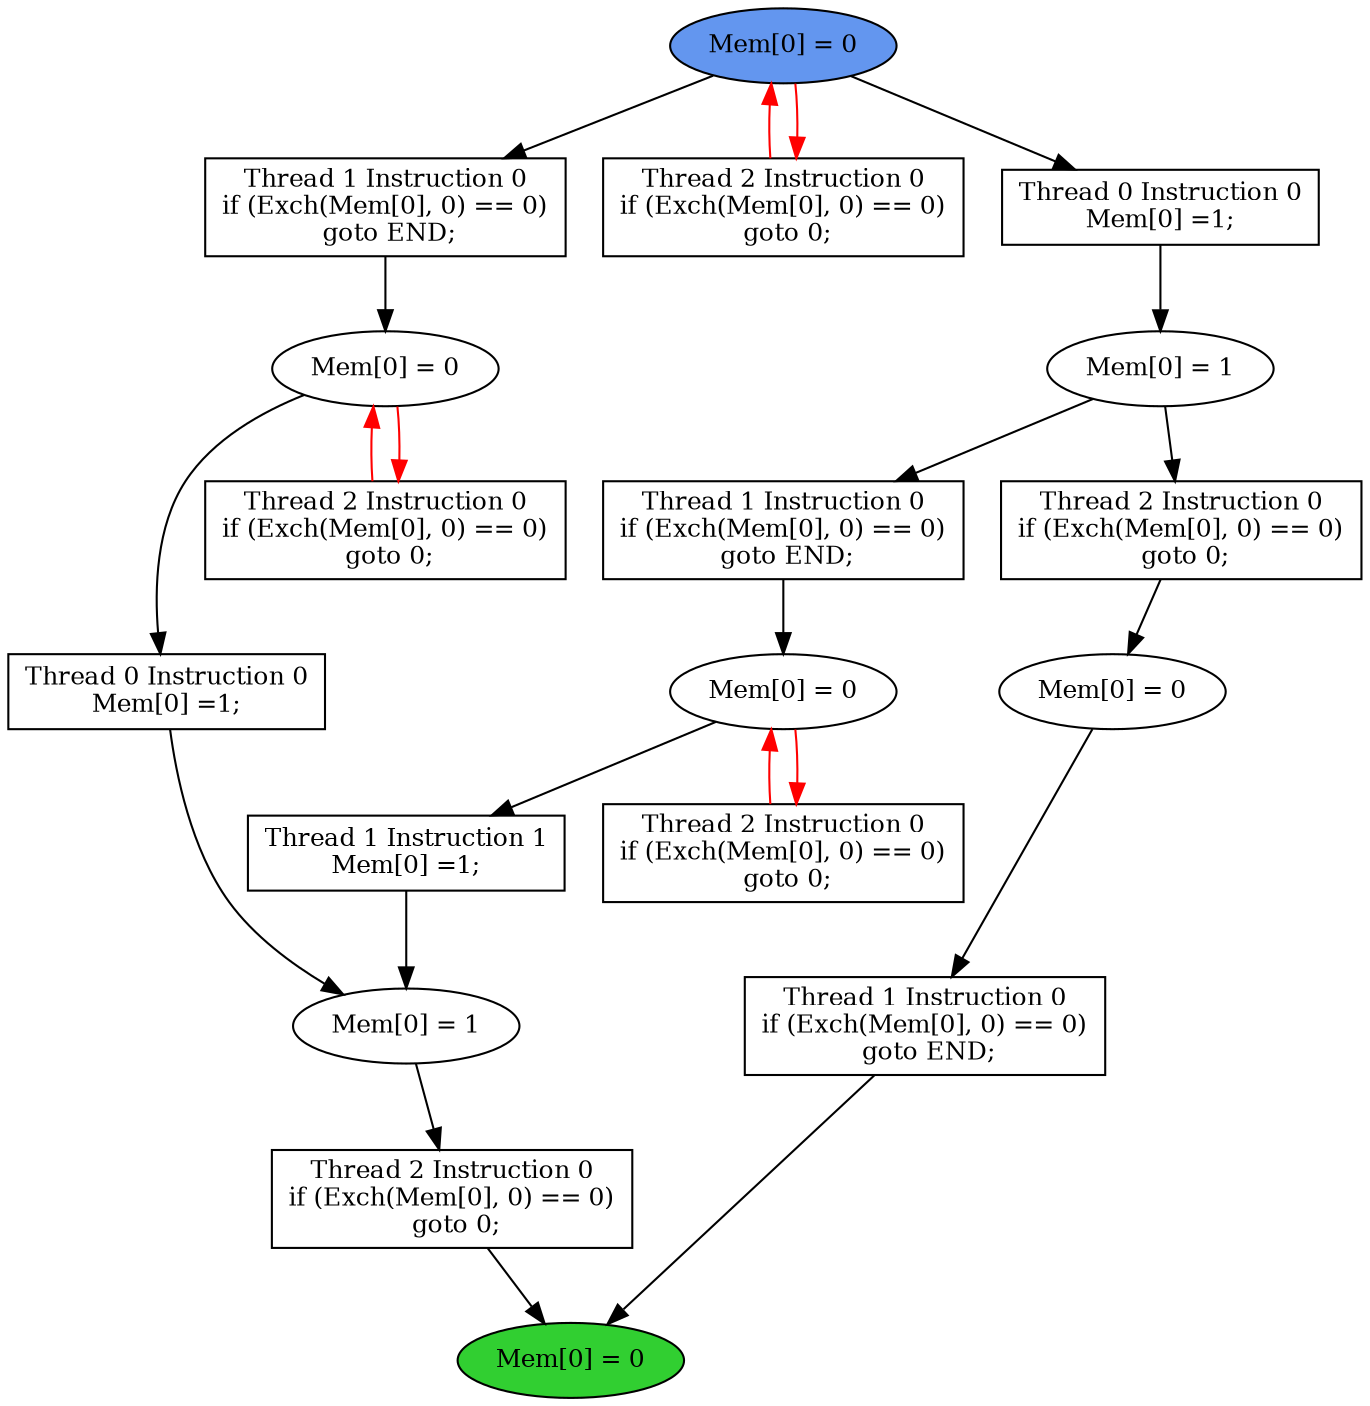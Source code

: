 digraph "graph" {
graph [fontsize=12]
node [fontsize=12]
edge [fontsize=12]
rankdir=TB;
"N16" -> "N11" [uuid = "<A0, END>", color = "#000000", fontcolor = "#ffffff", style = "solid", label = "", dir = "forward", weight = "1"]
"N27" -> "N26" [uuid = "<A1, S4>", color = "#000000", fontcolor = "#ffffff", style = "solid", label = "", dir = "forward", weight = "1"]
"N31" -> "N22" [uuid = "<A2, START>", color = "#ff0000", fontcolor = "#ffffff", style = "solid", label = "", dir = "back", weight = "1"]
"N28" -> "N25" [uuid = "<A3, S3>", color = "#000000", fontcolor = "#ffffff", style = "solid", label = "", dir = "forward", weight = "1"]
"N30" -> "N29" [uuid = "<A4, S2>", color = "#000000", fontcolor = "#ffffff", style = "solid", label = "", dir = "forward", weight = "1"]
"N15" -> "N13" [uuid = "<A5, S1>", color = "#000000", fontcolor = "#ffffff", style = "solid", label = "", dir = "forward", weight = "1"]
"N14" -> "N13" [uuid = "<A6, S1>", color = "#000000", fontcolor = "#ffffff", style = "solid", label = "", dir = "forward", weight = "1"]
"N12" -> "N11" [uuid = "<A7, END>", color = "#000000", fontcolor = "#ffffff", style = "solid", label = "", dir = "forward", weight = "1"]
"N26" -> "N23" [uuid = "<A8, S4>", color = "#ff0000", fontcolor = "#ffffff", style = "solid", label = "", dir = "back", weight = "1"]
"N25" -> "N24" [uuid = "<A9, S3>", color = "#ff0000", fontcolor = "#ffffff", style = "solid", label = "", dir = "back", weight = "1"]
"N18" -> "N17" [uuid = "<A10, S0>", color = "#000000", fontcolor = "#ffffff", style = "solid", label = "", dir = "forward", weight = "1"]
"N17" -> "N16" [uuid = "<A0, S0>", color = "#000000", fontcolor = "#ffffff", style = "solid", label = "", dir = "forward", weight = "1"]
"N31" -> "N27" [uuid = "<A1, START>", color = "#000000", fontcolor = "#ffffff", style = "solid", label = "", dir = "forward", weight = "1"]
"N31" -> "N22" [uuid = "<A2, START>", color = "#ff0000", fontcolor = "#ffffff", style = "solid", label = "", dir = "forward", weight = "1"]
"N29" -> "N28" [uuid = "<A3, S2>", color = "#000000", fontcolor = "#ffffff", style = "solid", label = "", dir = "forward", weight = "1"]
"N31" -> "N30" [uuid = "<A4, START>", color = "#000000", fontcolor = "#ffffff", style = "solid", label = "", dir = "forward", weight = "1"]
"N26" -> "N15" [uuid = "<A5, S4>", color = "#000000", fontcolor = "#ffffff", style = "solid", label = "", dir = "forward", weight = "1"]
"N25" -> "N14" [uuid = "<A6, S3>", color = "#000000", fontcolor = "#ffffff", style = "solid", label = "", dir = "forward", weight = "1"]
"N13" -> "N12" [uuid = "<A7, S1>", color = "#000000", fontcolor = "#ffffff", style = "solid", label = "", dir = "forward", weight = "1"]
"N26" -> "N23" [uuid = "<A8, S4>", color = "#ff0000", fontcolor = "#ffffff", style = "solid", label = "", dir = "forward", weight = "1"]
"N25" -> "N24" [uuid = "<A9, S3>", color = "#ff0000", fontcolor = "#ffffff", style = "solid", label = "", dir = "forward", weight = "1"]
"N29" -> "N18" [uuid = "<A10, S2>", color = "#000000", fontcolor = "#ffffff", style = "solid", label = "", dir = "forward", weight = "1"]
"N11" [uuid="END", label="Mem[0] = 0", fillcolor = "#31cf31", fontcolor = "#000000", shape = "ellipse", style = "filled, solid"]
"N12" [uuid="A7", label="Thread 2 Instruction 0
if (Exch(Mem[0], 0) == 0)
 goto 0;", fillcolor = "#ffffff", fontcolor = "#000000", shape = "box", style = "filled, solid"]
"N13" [uuid="S1", label="Mem[0] = 1", fillcolor = "#ffffff", fontcolor = "#000000", shape = "ellipse", style = "filled, solid"]
"N14" [uuid="A6", label="Thread 1 Instruction 1
Mem[0] =1;", fillcolor = "#ffffff", fontcolor = "#000000", shape = "box", style = "filled, solid"]
"N15" [uuid="A5", label="Thread 0 Instruction 0
Mem[0] =1;", fillcolor = "#ffffff", fontcolor = "#000000", shape = "box", style = "filled, solid"]
"N16" [uuid="A0", label="Thread 1 Instruction 0
if (Exch(Mem[0], 0) == 0)
 goto END;", fillcolor = "#ffffff", fontcolor = "#000000", shape = "box", style = "filled, solid"]
"N17" [uuid="S0", label="Mem[0] = 0", fillcolor = "#ffffff", fontcolor = "#000000", shape = "ellipse", style = "filled, solid"]
"N18" [uuid="A10", label="Thread 2 Instruction 0
if (Exch(Mem[0], 0) == 0)
 goto 0;", fillcolor = "#ffffff", fontcolor = "#000000", shape = "box", style = "filled, solid"]
"N22" [uuid="A2", label="Thread 2 Instruction 0
if (Exch(Mem[0], 0) == 0)
 goto 0;", fillcolor = "#ffffff", fontcolor = "#000000", shape = "box", style = "filled, solid"]
"N23" [uuid="A8", label="Thread 2 Instruction 0
if (Exch(Mem[0], 0) == 0)
 goto 0;", fillcolor = "#ffffff", fontcolor = "#000000", shape = "box", style = "filled, solid"]
"N24" [uuid="A9", label="Thread 2 Instruction 0
if (Exch(Mem[0], 0) == 0)
 goto 0;", fillcolor = "#ffffff", fontcolor = "#000000", shape = "box", style = "filled, solid"]
"N25" [uuid="S3", label="Mem[0] = 0", fillcolor = "#ffffff", fontcolor = "#000000", shape = "ellipse", style = "filled, solid"]
"N26" [uuid="S4", label="Mem[0] = 0", fillcolor = "#ffffff", fontcolor = "#000000", shape = "ellipse", style = "filled, solid"]
"N27" [uuid="A1", label="Thread 1 Instruction 0
if (Exch(Mem[0], 0) == 0)
 goto END;", fillcolor = "#ffffff", fontcolor = "#000000", shape = "box", style = "filled, solid"]
"N28" [uuid="A3", label="Thread 1 Instruction 0
if (Exch(Mem[0], 0) == 0)
 goto END;", fillcolor = "#ffffff", fontcolor = "#000000", shape = "box", style = "filled, solid"]
"N29" [uuid="S2", label="Mem[0] = 1", fillcolor = "#ffffff", fontcolor = "#000000", shape = "ellipse", style = "filled, solid"]
"N30" [uuid="A4", label="Thread 0 Instruction 0
Mem[0] =1;", fillcolor = "#ffffff", fontcolor = "#000000", shape = "box", style = "filled, solid"]
"N31" [uuid="START", label="Mem[0] = 0", fillcolor = "#6396ef", fontcolor = "#000000", shape = "ellipse", style = "filled, solid"]
}